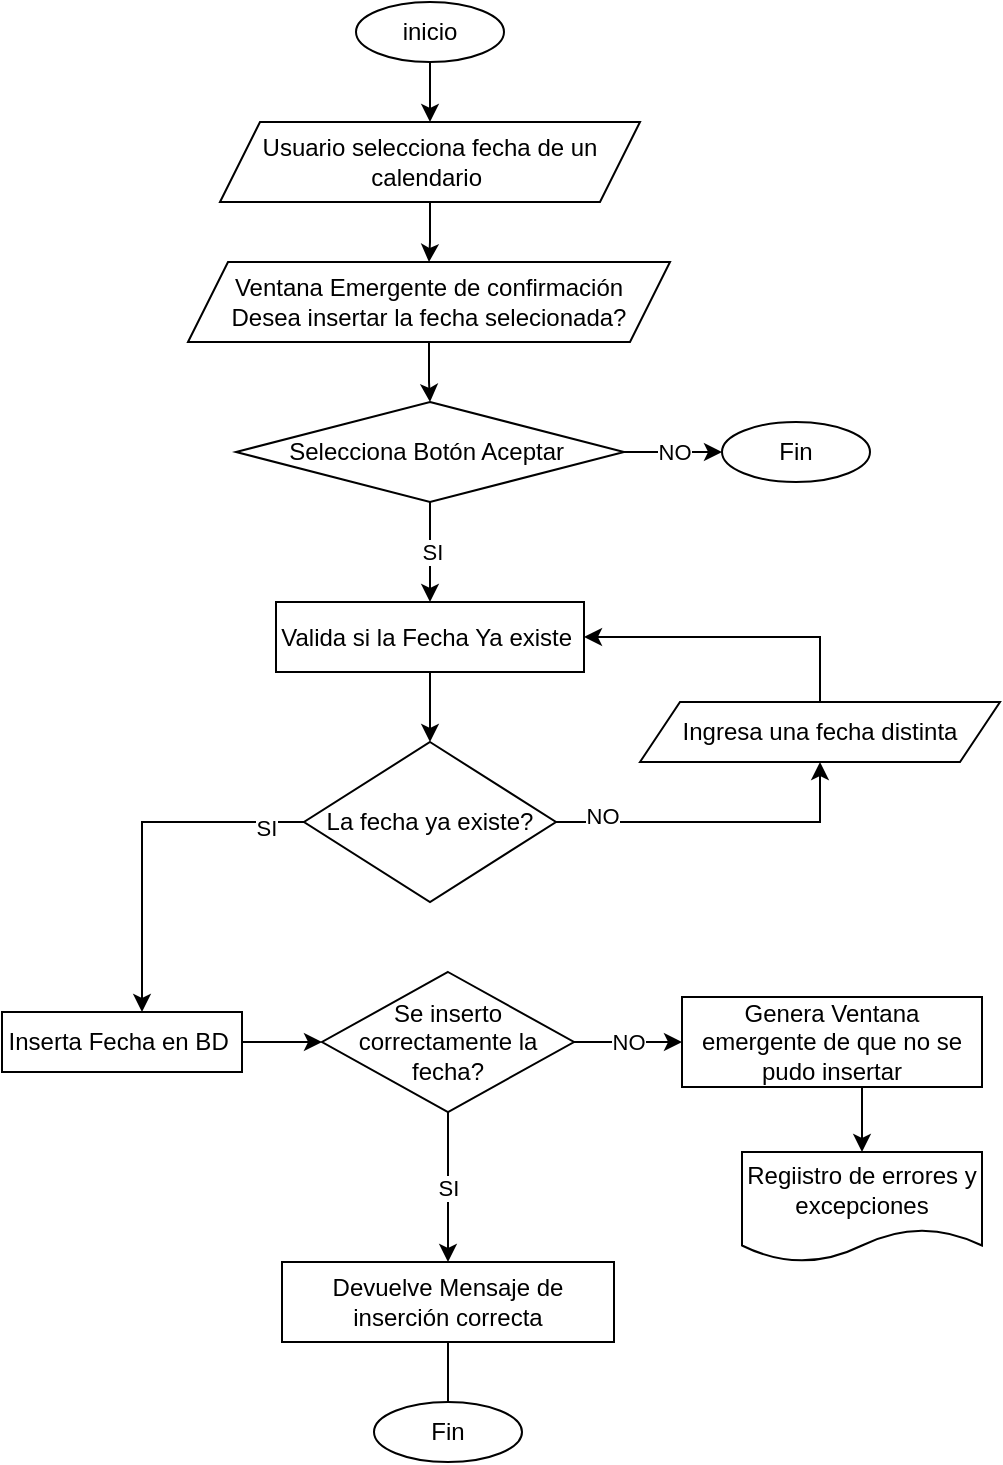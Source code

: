 <mxfile version="20.0.2" type="github">
  <diagram id="C5RBs43oDa-KdzZeNtuy" name="Page-1">
    <mxGraphModel dx="1662" dy="794" grid="1" gridSize="10" guides="1" tooltips="1" connect="1" arrows="1" fold="1" page="1" pageScale="1" pageWidth="827" pageHeight="1169" math="0" shadow="0">
      <root>
        <mxCell id="WIyWlLk6GJQsqaUBKTNV-0" />
        <mxCell id="WIyWlLk6GJQsqaUBKTNV-1" parent="WIyWlLk6GJQsqaUBKTNV-0" />
        <mxCell id="hCgRTBO7BKaTBUO3MMOl-9" value="" style="edgeStyle=orthogonalEdgeStyle;rounded=0;orthogonalLoop=1;jettySize=auto;html=1;" edge="1" parent="WIyWlLk6GJQsqaUBKTNV-1" source="hCgRTBO7BKaTBUO3MMOl-0" target="hCgRTBO7BKaTBUO3MMOl-6">
          <mxGeometry relative="1" as="geometry" />
        </mxCell>
        <mxCell id="hCgRTBO7BKaTBUO3MMOl-0" value="inicio" style="ellipse;whiteSpace=wrap;html=1;" vertex="1" parent="WIyWlLk6GJQsqaUBKTNV-1">
          <mxGeometry x="377" y="30" width="74" height="30" as="geometry" />
        </mxCell>
        <mxCell id="hCgRTBO7BKaTBUO3MMOl-12" value="" style="edgeStyle=orthogonalEdgeStyle;rounded=0;orthogonalLoop=1;jettySize=auto;html=1;" edge="1" parent="WIyWlLk6GJQsqaUBKTNV-1" source="hCgRTBO7BKaTBUO3MMOl-3" target="hCgRTBO7BKaTBUO3MMOl-11">
          <mxGeometry relative="1" as="geometry" />
        </mxCell>
        <mxCell id="hCgRTBO7BKaTBUO3MMOl-3" value="Valida si la Fecha Ya existe&amp;nbsp;" style="whiteSpace=wrap;html=1;" vertex="1" parent="WIyWlLk6GJQsqaUBKTNV-1">
          <mxGeometry x="337" y="330" width="154" height="35" as="geometry" />
        </mxCell>
        <mxCell id="hCgRTBO7BKaTBUO3MMOl-44" value="" style="edgeStyle=orthogonalEdgeStyle;rounded=0;orthogonalLoop=1;jettySize=auto;html=1;" edge="1" parent="WIyWlLk6GJQsqaUBKTNV-1" source="hCgRTBO7BKaTBUO3MMOl-6" target="hCgRTBO7BKaTBUO3MMOl-43">
          <mxGeometry relative="1" as="geometry" />
        </mxCell>
        <mxCell id="hCgRTBO7BKaTBUO3MMOl-6" value="Usuario selecciona fecha de un calendario&amp;nbsp;" style="shape=parallelogram;perimeter=parallelogramPerimeter;whiteSpace=wrap;html=1;fixedSize=1;" vertex="1" parent="WIyWlLk6GJQsqaUBKTNV-1">
          <mxGeometry x="309" y="90" width="210" height="40" as="geometry" />
        </mxCell>
        <mxCell id="hCgRTBO7BKaTBUO3MMOl-14" value="" style="edgeStyle=orthogonalEdgeStyle;rounded=0;orthogonalLoop=1;jettySize=auto;html=1;" edge="1" parent="WIyWlLk6GJQsqaUBKTNV-1" source="hCgRTBO7BKaTBUO3MMOl-11" target="hCgRTBO7BKaTBUO3MMOl-13">
          <mxGeometry relative="1" as="geometry">
            <Array as="points">
              <mxPoint x="270" y="440" />
            </Array>
          </mxGeometry>
        </mxCell>
        <mxCell id="hCgRTBO7BKaTBUO3MMOl-22" value="SI" style="edgeLabel;html=1;align=center;verticalAlign=middle;resizable=0;points=[];" vertex="1" connectable="0" parent="hCgRTBO7BKaTBUO3MMOl-14">
          <mxGeometry x="-0.776" y="3" relative="1" as="geometry">
            <mxPoint as="offset" />
          </mxGeometry>
        </mxCell>
        <mxCell id="hCgRTBO7BKaTBUO3MMOl-19" style="edgeStyle=orthogonalEdgeStyle;rounded=0;orthogonalLoop=1;jettySize=auto;html=1;exitX=1;exitY=0.5;exitDx=0;exitDy=0;entryX=0.5;entryY=1;entryDx=0;entryDy=0;" edge="1" parent="WIyWlLk6GJQsqaUBKTNV-1" source="hCgRTBO7BKaTBUO3MMOl-11" target="hCgRTBO7BKaTBUO3MMOl-18">
          <mxGeometry relative="1" as="geometry" />
        </mxCell>
        <mxCell id="hCgRTBO7BKaTBUO3MMOl-20" value="NO" style="edgeLabel;html=1;align=center;verticalAlign=middle;resizable=0;points=[];" vertex="1" connectable="0" parent="hCgRTBO7BKaTBUO3MMOl-19">
          <mxGeometry x="-0.714" y="3" relative="1" as="geometry">
            <mxPoint as="offset" />
          </mxGeometry>
        </mxCell>
        <mxCell id="hCgRTBO7BKaTBUO3MMOl-11" value="La fecha ya existe?" style="rhombus;whiteSpace=wrap;html=1;" vertex="1" parent="WIyWlLk6GJQsqaUBKTNV-1">
          <mxGeometry x="351" y="400" width="126" height="80" as="geometry" />
        </mxCell>
        <mxCell id="hCgRTBO7BKaTBUO3MMOl-30" value="" style="edgeStyle=orthogonalEdgeStyle;rounded=0;orthogonalLoop=1;jettySize=auto;html=1;" edge="1" parent="WIyWlLk6GJQsqaUBKTNV-1" source="hCgRTBO7BKaTBUO3MMOl-13" target="hCgRTBO7BKaTBUO3MMOl-29">
          <mxGeometry relative="1" as="geometry" />
        </mxCell>
        <mxCell id="hCgRTBO7BKaTBUO3MMOl-13" value="Inserta Fecha en BD&amp;nbsp;" style="whiteSpace=wrap;html=1;" vertex="1" parent="WIyWlLk6GJQsqaUBKTNV-1">
          <mxGeometry x="200" y="535" width="120" height="30" as="geometry" />
        </mxCell>
        <mxCell id="hCgRTBO7BKaTBUO3MMOl-21" style="edgeStyle=orthogonalEdgeStyle;rounded=0;orthogonalLoop=1;jettySize=auto;html=1;exitX=0.5;exitY=0;exitDx=0;exitDy=0;entryX=1;entryY=0.5;entryDx=0;entryDy=0;" edge="1" parent="WIyWlLk6GJQsqaUBKTNV-1" source="hCgRTBO7BKaTBUO3MMOl-18" target="hCgRTBO7BKaTBUO3MMOl-3">
          <mxGeometry relative="1" as="geometry" />
        </mxCell>
        <mxCell id="hCgRTBO7BKaTBUO3MMOl-18" value="Ingresa una fecha distinta" style="shape=parallelogram;perimeter=parallelogramPerimeter;whiteSpace=wrap;html=1;fixedSize=1;" vertex="1" parent="WIyWlLk6GJQsqaUBKTNV-1">
          <mxGeometry x="519" y="380" width="180" height="30" as="geometry" />
        </mxCell>
        <mxCell id="hCgRTBO7BKaTBUO3MMOl-40" style="edgeStyle=orthogonalEdgeStyle;rounded=0;orthogonalLoop=1;jettySize=auto;html=1;exitX=0.5;exitY=1;exitDx=0;exitDy=0;entryX=0.5;entryY=0;entryDx=0;entryDy=0;" edge="1" parent="WIyWlLk6GJQsqaUBKTNV-1" source="hCgRTBO7BKaTBUO3MMOl-23">
          <mxGeometry relative="1" as="geometry">
            <mxPoint x="423" y="740" as="targetPoint" />
          </mxGeometry>
        </mxCell>
        <mxCell id="hCgRTBO7BKaTBUO3MMOl-23" value="Devuelve Mensaje de inserción correcta" style="whiteSpace=wrap;html=1;" vertex="1" parent="WIyWlLk6GJQsqaUBKTNV-1">
          <mxGeometry x="340" y="660" width="166" height="40" as="geometry" />
        </mxCell>
        <mxCell id="hCgRTBO7BKaTBUO3MMOl-31" value="SI" style="edgeStyle=orthogonalEdgeStyle;rounded=0;orthogonalLoop=1;jettySize=auto;html=1;exitX=0.5;exitY=1;exitDx=0;exitDy=0;" edge="1" parent="WIyWlLk6GJQsqaUBKTNV-1" source="hCgRTBO7BKaTBUO3MMOl-29" target="hCgRTBO7BKaTBUO3MMOl-23">
          <mxGeometry relative="1" as="geometry" />
        </mxCell>
        <mxCell id="hCgRTBO7BKaTBUO3MMOl-33" value="NO" style="edgeStyle=orthogonalEdgeStyle;rounded=0;orthogonalLoop=1;jettySize=auto;html=1;" edge="1" parent="WIyWlLk6GJQsqaUBKTNV-1" source="hCgRTBO7BKaTBUO3MMOl-29" target="hCgRTBO7BKaTBUO3MMOl-32">
          <mxGeometry relative="1" as="geometry" />
        </mxCell>
        <mxCell id="hCgRTBO7BKaTBUO3MMOl-29" value="Se inserto correctamente la fecha?" style="rhombus;whiteSpace=wrap;html=1;" vertex="1" parent="WIyWlLk6GJQsqaUBKTNV-1">
          <mxGeometry x="360" y="515" width="126" height="70" as="geometry" />
        </mxCell>
        <mxCell id="hCgRTBO7BKaTBUO3MMOl-37" style="edgeStyle=orthogonalEdgeStyle;rounded=0;orthogonalLoop=1;jettySize=auto;html=1;exitX=0.5;exitY=1;exitDx=0;exitDy=0;entryX=0.5;entryY=0;entryDx=0;entryDy=0;" edge="1" parent="WIyWlLk6GJQsqaUBKTNV-1" source="hCgRTBO7BKaTBUO3MMOl-32" target="hCgRTBO7BKaTBUO3MMOl-34">
          <mxGeometry relative="1" as="geometry" />
        </mxCell>
        <mxCell id="hCgRTBO7BKaTBUO3MMOl-32" value="Genera Ventana emergente de que no se pudo insertar" style="whiteSpace=wrap;html=1;" vertex="1" parent="WIyWlLk6GJQsqaUBKTNV-1">
          <mxGeometry x="540" y="527.5" width="150" height="45" as="geometry" />
        </mxCell>
        <mxCell id="hCgRTBO7BKaTBUO3MMOl-34" value="Regiistro de errores y excepciones" style="shape=document;whiteSpace=wrap;html=1;boundedLbl=1;" vertex="1" parent="WIyWlLk6GJQsqaUBKTNV-1">
          <mxGeometry x="570" y="605" width="120" height="55" as="geometry" />
        </mxCell>
        <mxCell id="hCgRTBO7BKaTBUO3MMOl-39" value="Fin" style="ellipse;whiteSpace=wrap;html=1;" vertex="1" parent="WIyWlLk6GJQsqaUBKTNV-1">
          <mxGeometry x="386" y="730" width="74" height="30" as="geometry" />
        </mxCell>
        <mxCell id="hCgRTBO7BKaTBUO3MMOl-47" value="" style="edgeStyle=orthogonalEdgeStyle;rounded=0;orthogonalLoop=1;jettySize=auto;html=1;" edge="1" parent="WIyWlLk6GJQsqaUBKTNV-1" source="hCgRTBO7BKaTBUO3MMOl-43" target="hCgRTBO7BKaTBUO3MMOl-46">
          <mxGeometry relative="1" as="geometry" />
        </mxCell>
        <mxCell id="hCgRTBO7BKaTBUO3MMOl-43" value="Ventana Emergente de confirmación&lt;br&gt;Desea insertar la fecha selecionada?" style="shape=parallelogram;perimeter=parallelogramPerimeter;whiteSpace=wrap;html=1;fixedSize=1;" vertex="1" parent="WIyWlLk6GJQsqaUBKTNV-1">
          <mxGeometry x="293" y="160" width="241" height="40" as="geometry" />
        </mxCell>
        <mxCell id="hCgRTBO7BKaTBUO3MMOl-48" value="SI" style="edgeStyle=orthogonalEdgeStyle;rounded=0;orthogonalLoop=1;jettySize=auto;html=1;" edge="1" parent="WIyWlLk6GJQsqaUBKTNV-1" source="hCgRTBO7BKaTBUO3MMOl-46">
          <mxGeometry relative="1" as="geometry">
            <mxPoint x="414" y="330" as="targetPoint" />
          </mxGeometry>
        </mxCell>
        <mxCell id="hCgRTBO7BKaTBUO3MMOl-50" value="NO" style="edgeStyle=orthogonalEdgeStyle;rounded=0;orthogonalLoop=1;jettySize=auto;html=1;exitX=1;exitY=0.5;exitDx=0;exitDy=0;entryX=0;entryY=0.5;entryDx=0;entryDy=0;" edge="1" parent="WIyWlLk6GJQsqaUBKTNV-1" source="hCgRTBO7BKaTBUO3MMOl-46" target="hCgRTBO7BKaTBUO3MMOl-49">
          <mxGeometry relative="1" as="geometry" />
        </mxCell>
        <mxCell id="hCgRTBO7BKaTBUO3MMOl-46" value="Selecciona Botón Aceptar&amp;nbsp;" style="rhombus;whiteSpace=wrap;html=1;" vertex="1" parent="WIyWlLk6GJQsqaUBKTNV-1">
          <mxGeometry x="317" y="230" width="194" height="50" as="geometry" />
        </mxCell>
        <mxCell id="hCgRTBO7BKaTBUO3MMOl-49" value="Fin" style="ellipse;whiteSpace=wrap;html=1;" vertex="1" parent="WIyWlLk6GJQsqaUBKTNV-1">
          <mxGeometry x="560" y="240" width="74" height="30" as="geometry" />
        </mxCell>
      </root>
    </mxGraphModel>
  </diagram>
</mxfile>
